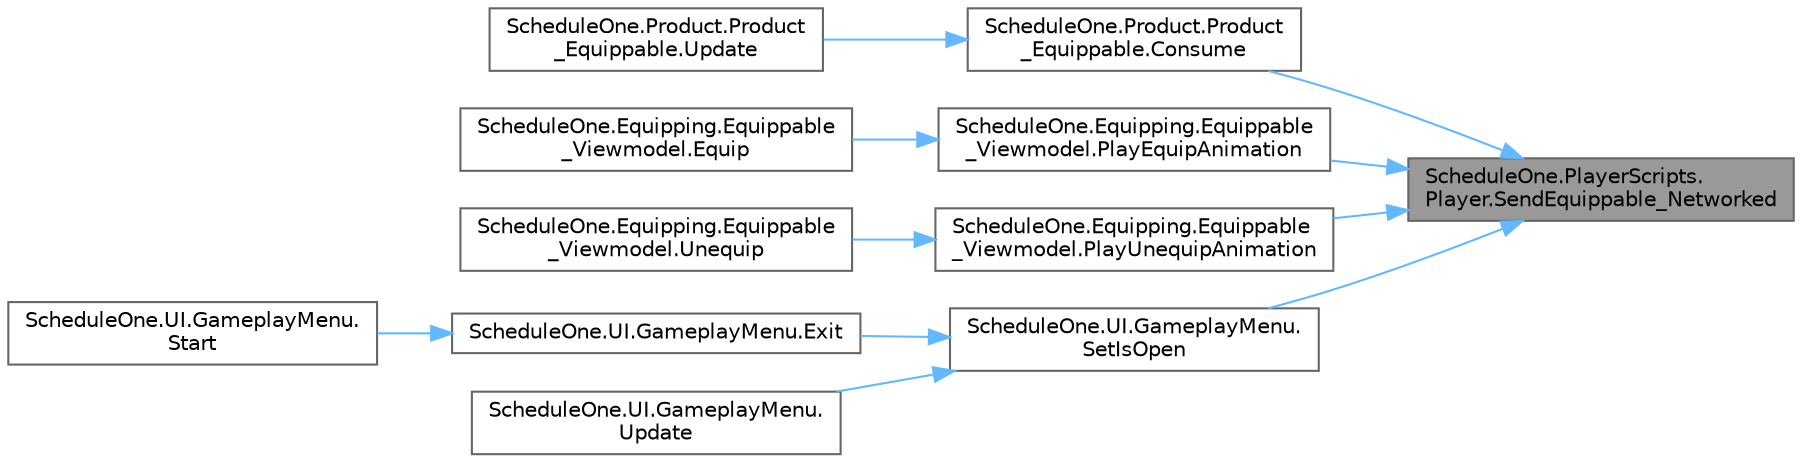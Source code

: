 digraph "ScheduleOne.PlayerScripts.Player.SendEquippable_Networked"
{
 // LATEX_PDF_SIZE
  bgcolor="transparent";
  edge [fontname=Helvetica,fontsize=10,labelfontname=Helvetica,labelfontsize=10];
  node [fontname=Helvetica,fontsize=10,shape=box,height=0.2,width=0.4];
  rankdir="RL";
  Node1 [id="Node000001",label="ScheduleOne.PlayerScripts.\lPlayer.SendEquippable_Networked",height=0.2,width=0.4,color="gray40", fillcolor="grey60", style="filled", fontcolor="black",tooltip=" "];
  Node1 -> Node2 [id="edge1_Node000001_Node000002",dir="back",color="steelblue1",style="solid",tooltip=" "];
  Node2 [id="Node000002",label="ScheduleOne.Product.Product\l_Equippable.Consume",height=0.2,width=0.4,color="grey40", fillcolor="white", style="filled",URL="$class_schedule_one_1_1_product_1_1_product___equippable.html#a4484cebd51e24e9d88202de1abd60f6c",tooltip=" "];
  Node2 -> Node3 [id="edge2_Node000002_Node000003",dir="back",color="steelblue1",style="solid",tooltip=" "];
  Node3 [id="Node000003",label="ScheduleOne.Product.Product\l_Equippable.Update",height=0.2,width=0.4,color="grey40", fillcolor="white", style="filled",URL="$class_schedule_one_1_1_product_1_1_product___equippable.html#a08ebf1f858985068f0201a91c80bdff9",tooltip=" "];
  Node1 -> Node4 [id="edge3_Node000001_Node000004",dir="back",color="steelblue1",style="solid",tooltip=" "];
  Node4 [id="Node000004",label="ScheduleOne.Equipping.Equippable\l_Viewmodel.PlayEquipAnimation",height=0.2,width=0.4,color="grey40", fillcolor="white", style="filled",URL="$class_schedule_one_1_1_equipping_1_1_equippable___viewmodel.html#a6d17e9001a9a7d73aa66c324acab4a87",tooltip=" "];
  Node4 -> Node5 [id="edge4_Node000004_Node000005",dir="back",color="steelblue1",style="solid",tooltip=" "];
  Node5 [id="Node000005",label="ScheduleOne.Equipping.Equippable\l_Viewmodel.Equip",height=0.2,width=0.4,color="grey40", fillcolor="white", style="filled",URL="$class_schedule_one_1_1_equipping_1_1_equippable___viewmodel.html#ae7622fc413b7d4c401576139f7f3a689",tooltip=" "];
  Node1 -> Node6 [id="edge5_Node000001_Node000006",dir="back",color="steelblue1",style="solid",tooltip=" "];
  Node6 [id="Node000006",label="ScheduleOne.Equipping.Equippable\l_Viewmodel.PlayUnequipAnimation",height=0.2,width=0.4,color="grey40", fillcolor="white", style="filled",URL="$class_schedule_one_1_1_equipping_1_1_equippable___viewmodel.html#a5aa025458ac845a687a8464011c74f92",tooltip=" "];
  Node6 -> Node7 [id="edge6_Node000006_Node000007",dir="back",color="steelblue1",style="solid",tooltip=" "];
  Node7 [id="Node000007",label="ScheduleOne.Equipping.Equippable\l_Viewmodel.Unequip",height=0.2,width=0.4,color="grey40", fillcolor="white", style="filled",URL="$class_schedule_one_1_1_equipping_1_1_equippable___viewmodel.html#aa918c81b51571e2611a130c8f6884a45",tooltip=" "];
  Node1 -> Node8 [id="edge7_Node000001_Node000008",dir="back",color="steelblue1",style="solid",tooltip=" "];
  Node8 [id="Node000008",label="ScheduleOne.UI.GameplayMenu.\lSetIsOpen",height=0.2,width=0.4,color="grey40", fillcolor="white", style="filled",URL="$class_schedule_one_1_1_u_i_1_1_gameplay_menu.html#a84e1ab17427997a9faa32e1d9300671b",tooltip=" "];
  Node8 -> Node9 [id="edge8_Node000008_Node000009",dir="back",color="steelblue1",style="solid",tooltip=" "];
  Node9 [id="Node000009",label="ScheduleOne.UI.GameplayMenu.Exit",height=0.2,width=0.4,color="grey40", fillcolor="white", style="filled",URL="$class_schedule_one_1_1_u_i_1_1_gameplay_menu.html#a8929cc673cbff2c0a7cf22b29b5b57e4",tooltip=" "];
  Node9 -> Node10 [id="edge9_Node000009_Node000010",dir="back",color="steelblue1",style="solid",tooltip=" "];
  Node10 [id="Node000010",label="ScheduleOne.UI.GameplayMenu.\lStart",height=0.2,width=0.4,color="grey40", fillcolor="white", style="filled",URL="$class_schedule_one_1_1_u_i_1_1_gameplay_menu.html#ae79f3e4f4f75b09132eff5e2de434a1a",tooltip=" "];
  Node8 -> Node11 [id="edge10_Node000008_Node000011",dir="back",color="steelblue1",style="solid",tooltip=" "];
  Node11 [id="Node000011",label="ScheduleOne.UI.GameplayMenu.\lUpdate",height=0.2,width=0.4,color="grey40", fillcolor="white", style="filled",URL="$class_schedule_one_1_1_u_i_1_1_gameplay_menu.html#aa59df0a0c658334e5cbf043c0bc2191c",tooltip=" "];
}
